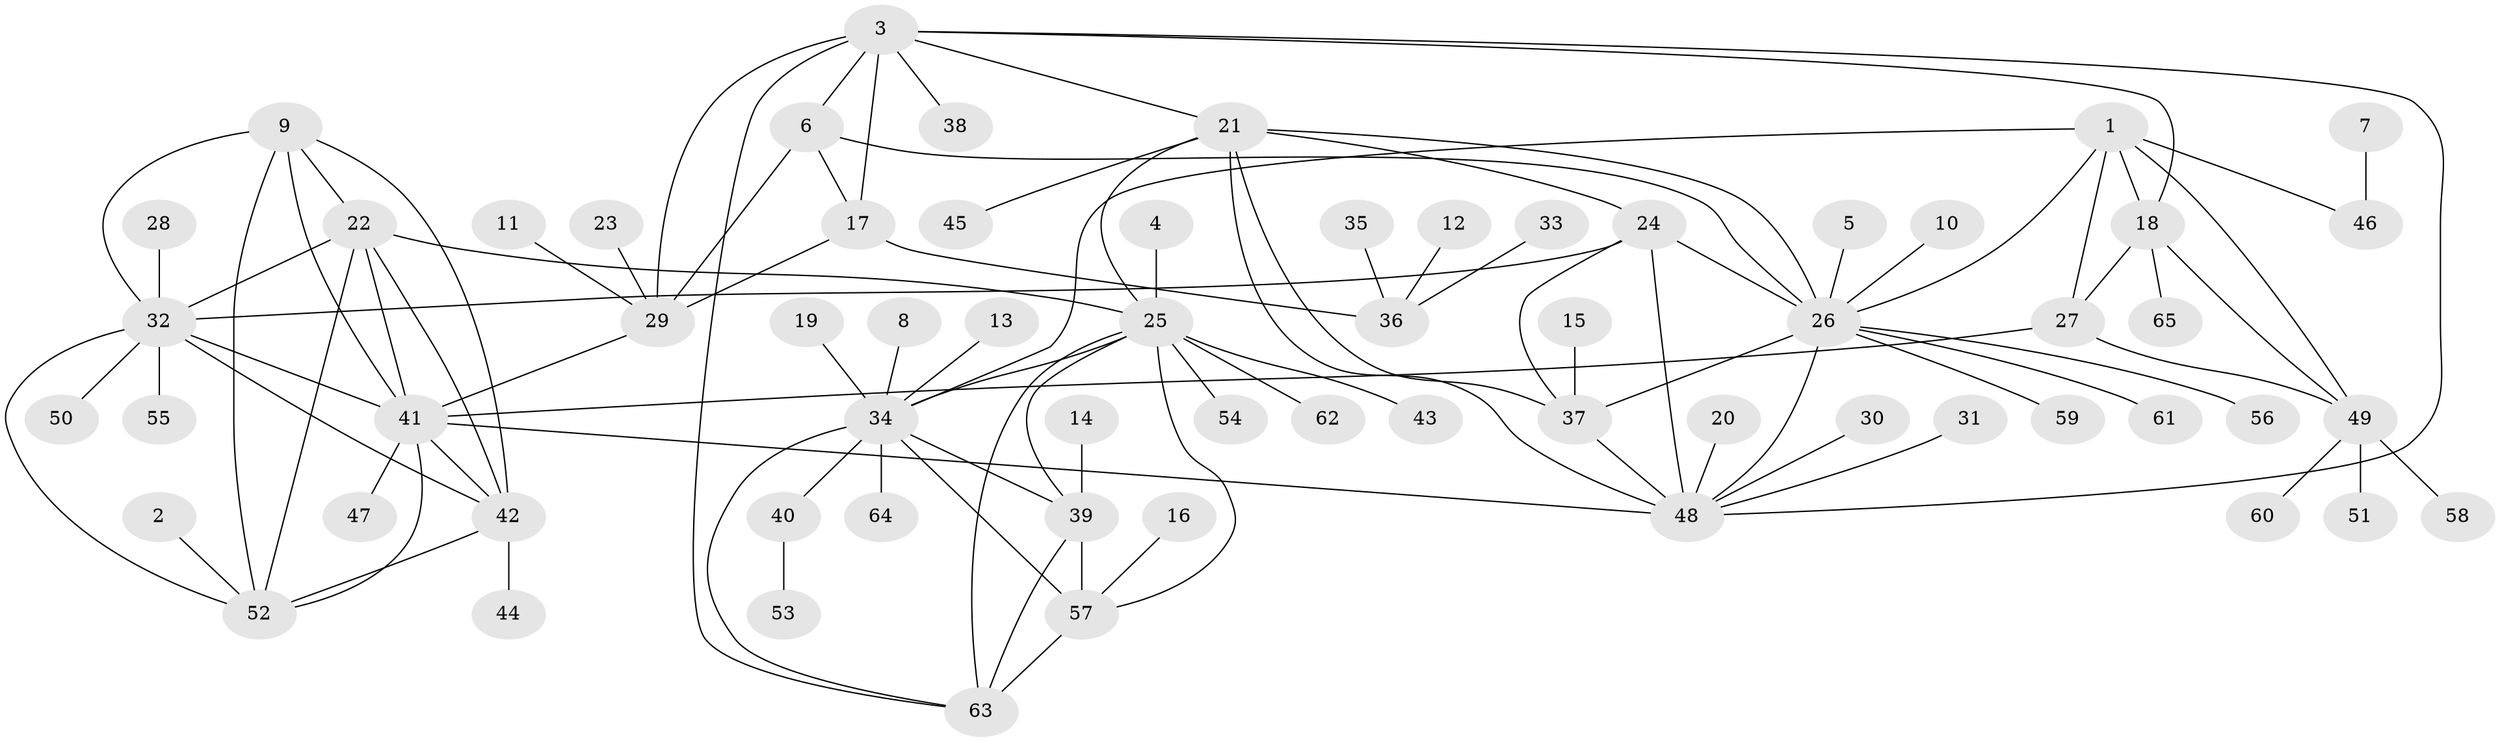 // original degree distribution, {9: 0.015503875968992248, 8: 0.05426356589147287, 5: 0.015503875968992248, 10: 0.015503875968992248, 7: 0.046511627906976744, 13: 0.015503875968992248, 6: 0.046511627906976744, 11: 0.023255813953488372, 14: 0.007751937984496124, 2: 0.09302325581395349, 1: 0.627906976744186, 4: 0.007751937984496124, 3: 0.031007751937984496}
// Generated by graph-tools (version 1.1) at 2025/26/03/09/25 03:26:35]
// undirected, 65 vertices, 101 edges
graph export_dot {
graph [start="1"]
  node [color=gray90,style=filled];
  1;
  2;
  3;
  4;
  5;
  6;
  7;
  8;
  9;
  10;
  11;
  12;
  13;
  14;
  15;
  16;
  17;
  18;
  19;
  20;
  21;
  22;
  23;
  24;
  25;
  26;
  27;
  28;
  29;
  30;
  31;
  32;
  33;
  34;
  35;
  36;
  37;
  38;
  39;
  40;
  41;
  42;
  43;
  44;
  45;
  46;
  47;
  48;
  49;
  50;
  51;
  52;
  53;
  54;
  55;
  56;
  57;
  58;
  59;
  60;
  61;
  62;
  63;
  64;
  65;
  1 -- 18 [weight=3.0];
  1 -- 26 [weight=1.0];
  1 -- 27 [weight=3.0];
  1 -- 34 [weight=1.0];
  1 -- 46 [weight=1.0];
  1 -- 49 [weight=3.0];
  2 -- 52 [weight=1.0];
  3 -- 6 [weight=3.0];
  3 -- 17 [weight=3.0];
  3 -- 18 [weight=1.0];
  3 -- 21 [weight=2.0];
  3 -- 29 [weight=3.0];
  3 -- 38 [weight=1.0];
  3 -- 48 [weight=1.0];
  3 -- 63 [weight=1.0];
  4 -- 25 [weight=1.0];
  5 -- 26 [weight=1.0];
  6 -- 17 [weight=1.0];
  6 -- 26 [weight=1.0];
  6 -- 29 [weight=1.0];
  7 -- 46 [weight=1.0];
  8 -- 34 [weight=1.0];
  9 -- 22 [weight=1.0];
  9 -- 32 [weight=1.0];
  9 -- 41 [weight=1.0];
  9 -- 42 [weight=1.0];
  9 -- 52 [weight=1.0];
  10 -- 26 [weight=1.0];
  11 -- 29 [weight=1.0];
  12 -- 36 [weight=1.0];
  13 -- 34 [weight=1.0];
  14 -- 39 [weight=1.0];
  15 -- 37 [weight=1.0];
  16 -- 57 [weight=1.0];
  17 -- 29 [weight=1.0];
  17 -- 36 [weight=1.0];
  18 -- 27 [weight=1.0];
  18 -- 49 [weight=1.0];
  18 -- 65 [weight=1.0];
  19 -- 34 [weight=1.0];
  20 -- 48 [weight=1.0];
  21 -- 24 [weight=2.0];
  21 -- 25 [weight=1.0];
  21 -- 26 [weight=1.0];
  21 -- 37 [weight=1.0];
  21 -- 45 [weight=1.0];
  21 -- 48 [weight=1.0];
  22 -- 25 [weight=1.0];
  22 -- 32 [weight=1.0];
  22 -- 41 [weight=1.0];
  22 -- 42 [weight=1.0];
  22 -- 52 [weight=1.0];
  23 -- 29 [weight=1.0];
  24 -- 26 [weight=2.0];
  24 -- 32 [weight=1.0];
  24 -- 37 [weight=2.0];
  24 -- 48 [weight=2.0];
  25 -- 34 [weight=1.0];
  25 -- 39 [weight=2.0];
  25 -- 43 [weight=1.0];
  25 -- 54 [weight=1.0];
  25 -- 57 [weight=1.0];
  25 -- 62 [weight=1.0];
  25 -- 63 [weight=1.0];
  26 -- 37 [weight=1.0];
  26 -- 48 [weight=1.0];
  26 -- 56 [weight=1.0];
  26 -- 59 [weight=1.0];
  26 -- 61 [weight=1.0];
  27 -- 41 [weight=1.0];
  27 -- 49 [weight=1.0];
  28 -- 32 [weight=1.0];
  29 -- 41 [weight=1.0];
  30 -- 48 [weight=1.0];
  31 -- 48 [weight=1.0];
  32 -- 41 [weight=1.0];
  32 -- 42 [weight=1.0];
  32 -- 50 [weight=1.0];
  32 -- 52 [weight=1.0];
  32 -- 55 [weight=1.0];
  33 -- 36 [weight=1.0];
  34 -- 39 [weight=2.0];
  34 -- 40 [weight=1.0];
  34 -- 57 [weight=1.0];
  34 -- 63 [weight=1.0];
  34 -- 64 [weight=1.0];
  35 -- 36 [weight=1.0];
  37 -- 48 [weight=1.0];
  39 -- 57 [weight=2.0];
  39 -- 63 [weight=2.0];
  40 -- 53 [weight=1.0];
  41 -- 42 [weight=1.0];
  41 -- 47 [weight=1.0];
  41 -- 48 [weight=1.0];
  41 -- 52 [weight=1.0];
  42 -- 44 [weight=1.0];
  42 -- 52 [weight=1.0];
  49 -- 51 [weight=1.0];
  49 -- 58 [weight=1.0];
  49 -- 60 [weight=1.0];
  57 -- 63 [weight=1.0];
}
